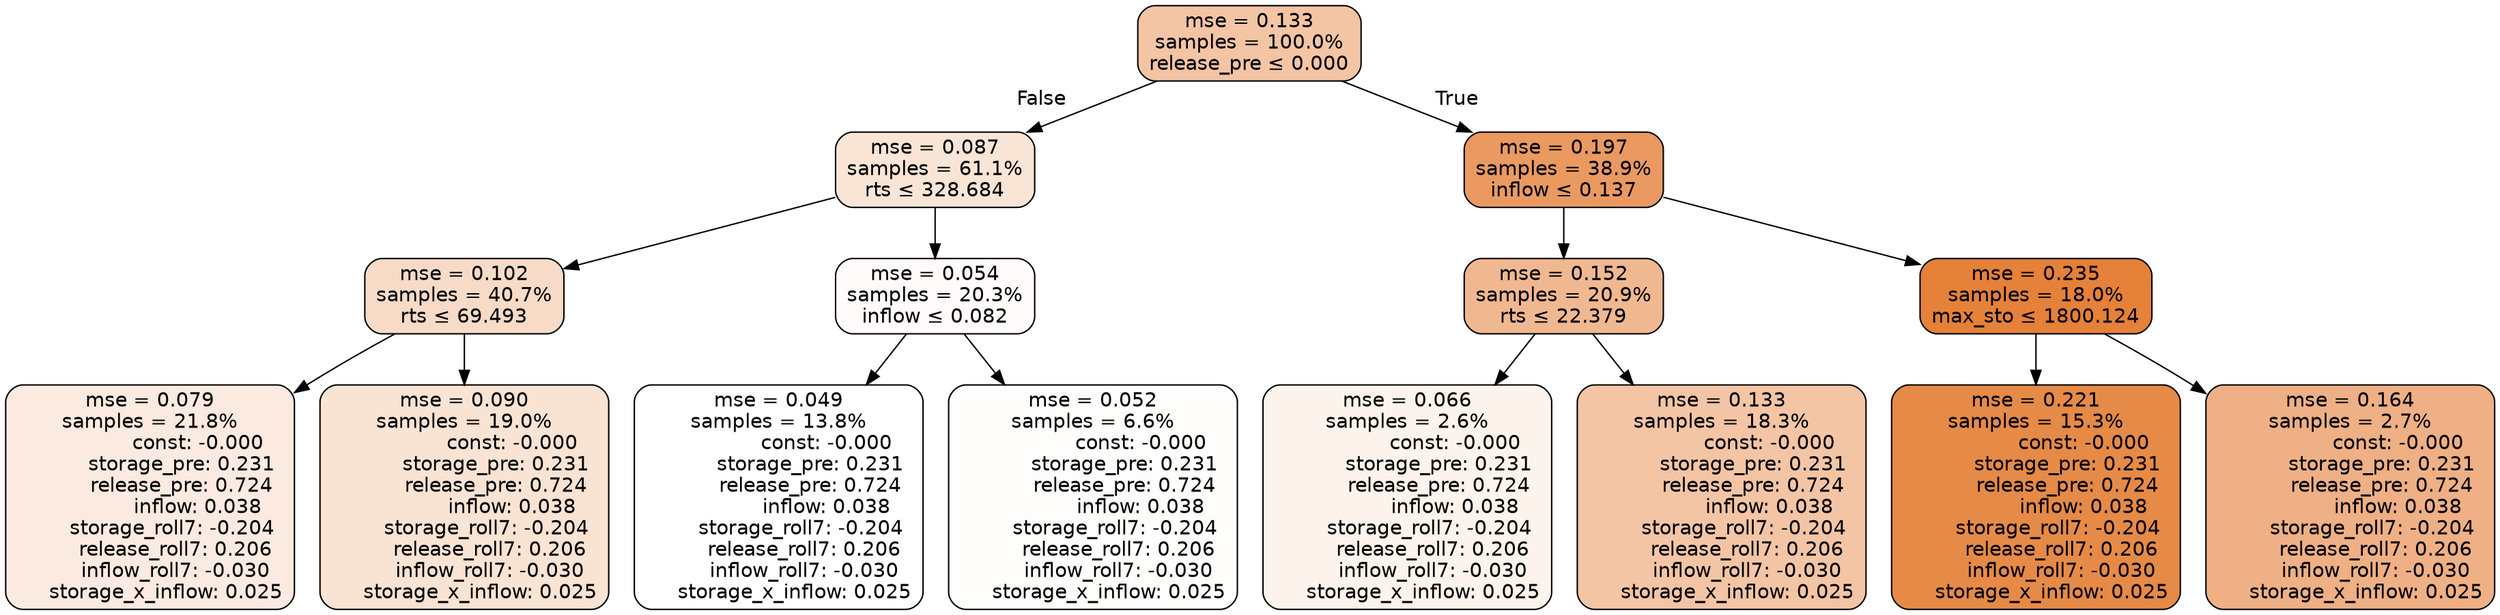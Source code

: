 digraph tree {
node [shape=rectangle, style="filled, rounded", color="black", fontname=helvetica] ;
edge [fontname=helvetica] ;
	"0" [label="mse = 0.133
samples = 100.0%
release_pre &le; 0.000", fillcolor="#f3c5a5"]
	"1" [label="mse = 0.087
samples = 61.1%
rts &le; 328.684", fillcolor="#f9e5d6"]
	"2" [label="mse = 0.102
samples = 40.7%
rts &le; 69.493", fillcolor="#f7dbc7"]
	"3" [label="mse = 0.079
samples = 21.8%
               const: -0.000
          storage_pre: 0.231
          release_pre: 0.724
               inflow: 0.038
       storage_roll7: -0.204
        release_roll7: 0.206
        inflow_roll7: -0.030
     storage_x_inflow: 0.025", fillcolor="#faeadf"]
	"4" [label="mse = 0.090
samples = 19.0%
               const: -0.000
          storage_pre: 0.231
          release_pre: 0.724
               inflow: 0.038
       storage_roll7: -0.204
        release_roll7: 0.206
        inflow_roll7: -0.030
     storage_x_inflow: 0.025", fillcolor="#f9e3d3"]
	"5" [label="mse = 0.054
samples = 20.3%
inflow &le; 0.082", fillcolor="#fefbfa"]
	"6" [label="mse = 0.049
samples = 13.8%
               const: -0.000
          storage_pre: 0.231
          release_pre: 0.724
               inflow: 0.038
       storage_roll7: -0.204
        release_roll7: 0.206
        inflow_roll7: -0.030
     storage_x_inflow: 0.025", fillcolor="#ffffff"]
	"7" [label="mse = 0.052
samples = 6.6%
               const: -0.000
          storage_pre: 0.231
          release_pre: 0.724
               inflow: 0.038
       storage_roll7: -0.204
        release_roll7: 0.206
        inflow_roll7: -0.030
     storage_x_inflow: 0.025", fillcolor="#fefdfc"]
	"8" [label="mse = 0.197
samples = 38.9%
inflow &le; 0.137", fillcolor="#ea9a61"]
	"9" [label="mse = 0.152
samples = 20.9%
rts &le; 22.379", fillcolor="#f0b890"]
	"10" [label="mse = 0.066
samples = 2.6%
               const: -0.000
          storage_pre: 0.231
          release_pre: 0.724
               inflow: 0.038
       storage_roll7: -0.204
        release_roll7: 0.206
        inflow_roll7: -0.030
     storage_x_inflow: 0.025", fillcolor="#fcf3ec"]
	"11" [label="mse = 0.133
samples = 18.3%
               const: -0.000
          storage_pre: 0.231
          release_pre: 0.724
               inflow: 0.038
       storage_roll7: -0.204
        release_roll7: 0.206
        inflow_roll7: -0.030
     storage_x_inflow: 0.025", fillcolor="#f3c5a5"]
	"12" [label="mse = 0.235
samples = 18.0%
max_sto &le; 1800.124", fillcolor="#e58139"]
	"13" [label="mse = 0.221
samples = 15.3%
               const: -0.000
          storage_pre: 0.231
          release_pre: 0.724
               inflow: 0.038
       storage_roll7: -0.204
        release_roll7: 0.206
        inflow_roll7: -0.030
     storage_x_inflow: 0.025", fillcolor="#e68a47"]
	"14" [label="mse = 0.164
samples = 2.7%
               const: -0.000
          storage_pre: 0.231
          release_pre: 0.724
               inflow: 0.038
       storage_roll7: -0.204
        release_roll7: 0.206
        inflow_roll7: -0.030
     storage_x_inflow: 0.025", fillcolor="#eeb084"]

	"0" -> "1" [labeldistance=2.5, labelangle=45, headlabel="False"]
	"1" -> "2"
	"2" -> "3"
	"2" -> "4"
	"1" -> "5"
	"5" -> "6"
	"5" -> "7"
	"0" -> "8" [labeldistance=2.5, labelangle=-45, headlabel="True"]
	"8" -> "9"
	"9" -> "10"
	"9" -> "11"
	"8" -> "12"
	"12" -> "13"
	"12" -> "14"
}